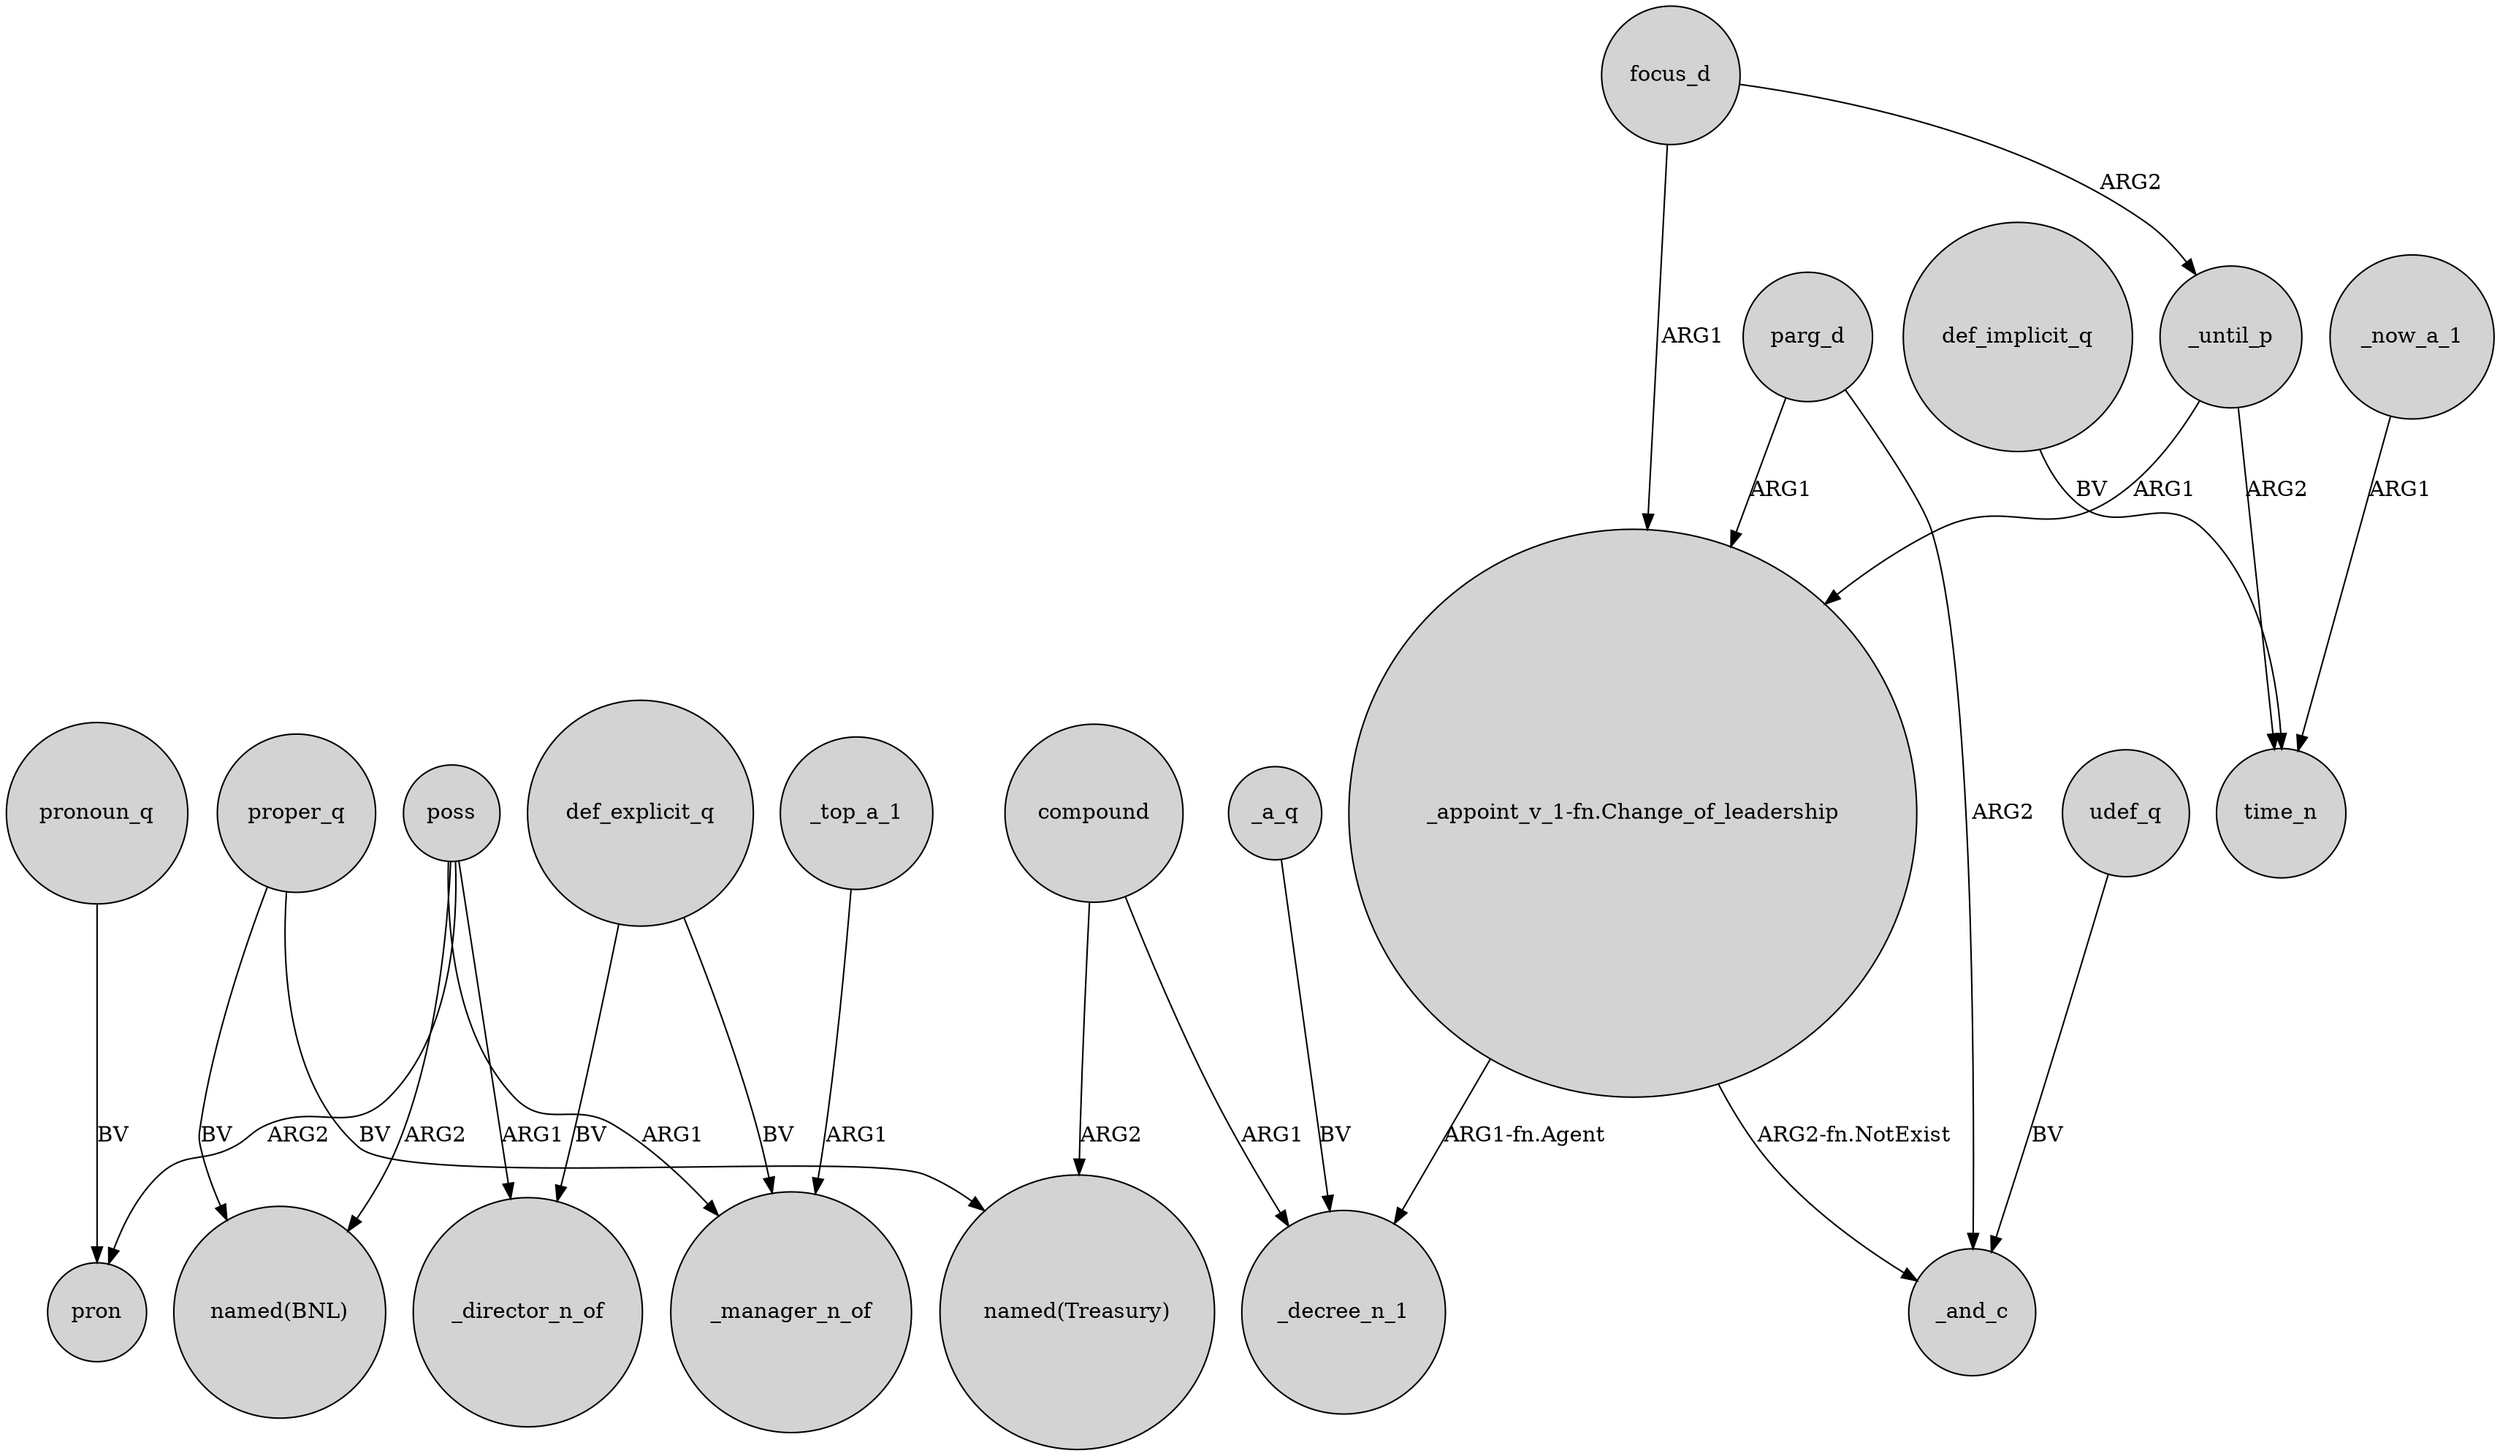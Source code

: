 digraph {
	node [shape=circle style=filled]
	compound -> "named(Treasury)" [label=ARG2]
	poss -> pron [label=ARG2]
	poss -> _director_n_of [label=ARG1]
	focus_d -> "_appoint_v_1-fn.Change_of_leadership" [label=ARG1]
	proper_q -> "named(BNL)" [label=BV]
	_a_q -> _decree_n_1 [label=BV]
	_until_p -> time_n [label=ARG2]
	parg_d -> _and_c [label=ARG2]
	"_appoint_v_1-fn.Change_of_leadership" -> _decree_n_1 [label="ARG1-fn.Agent"]
	_until_p -> "_appoint_v_1-fn.Change_of_leadership" [label=ARG1]
	poss -> "named(BNL)" [label=ARG2]
	pronoun_q -> pron [label=BV]
	def_explicit_q -> _manager_n_of [label=BV]
	_now_a_1 -> time_n [label=ARG1]
	poss -> _manager_n_of [label=ARG1]
	"_appoint_v_1-fn.Change_of_leadership" -> _and_c [label="ARG2-fn.NotExist"]
	parg_d -> "_appoint_v_1-fn.Change_of_leadership" [label=ARG1]
	proper_q -> "named(Treasury)" [label=BV]
	_top_a_1 -> _manager_n_of [label=ARG1]
	udef_q -> _and_c [label=BV]
	compound -> _decree_n_1 [label=ARG1]
	focus_d -> _until_p [label=ARG2]
	def_implicit_q -> time_n [label=BV]
	def_explicit_q -> _director_n_of [label=BV]
}
